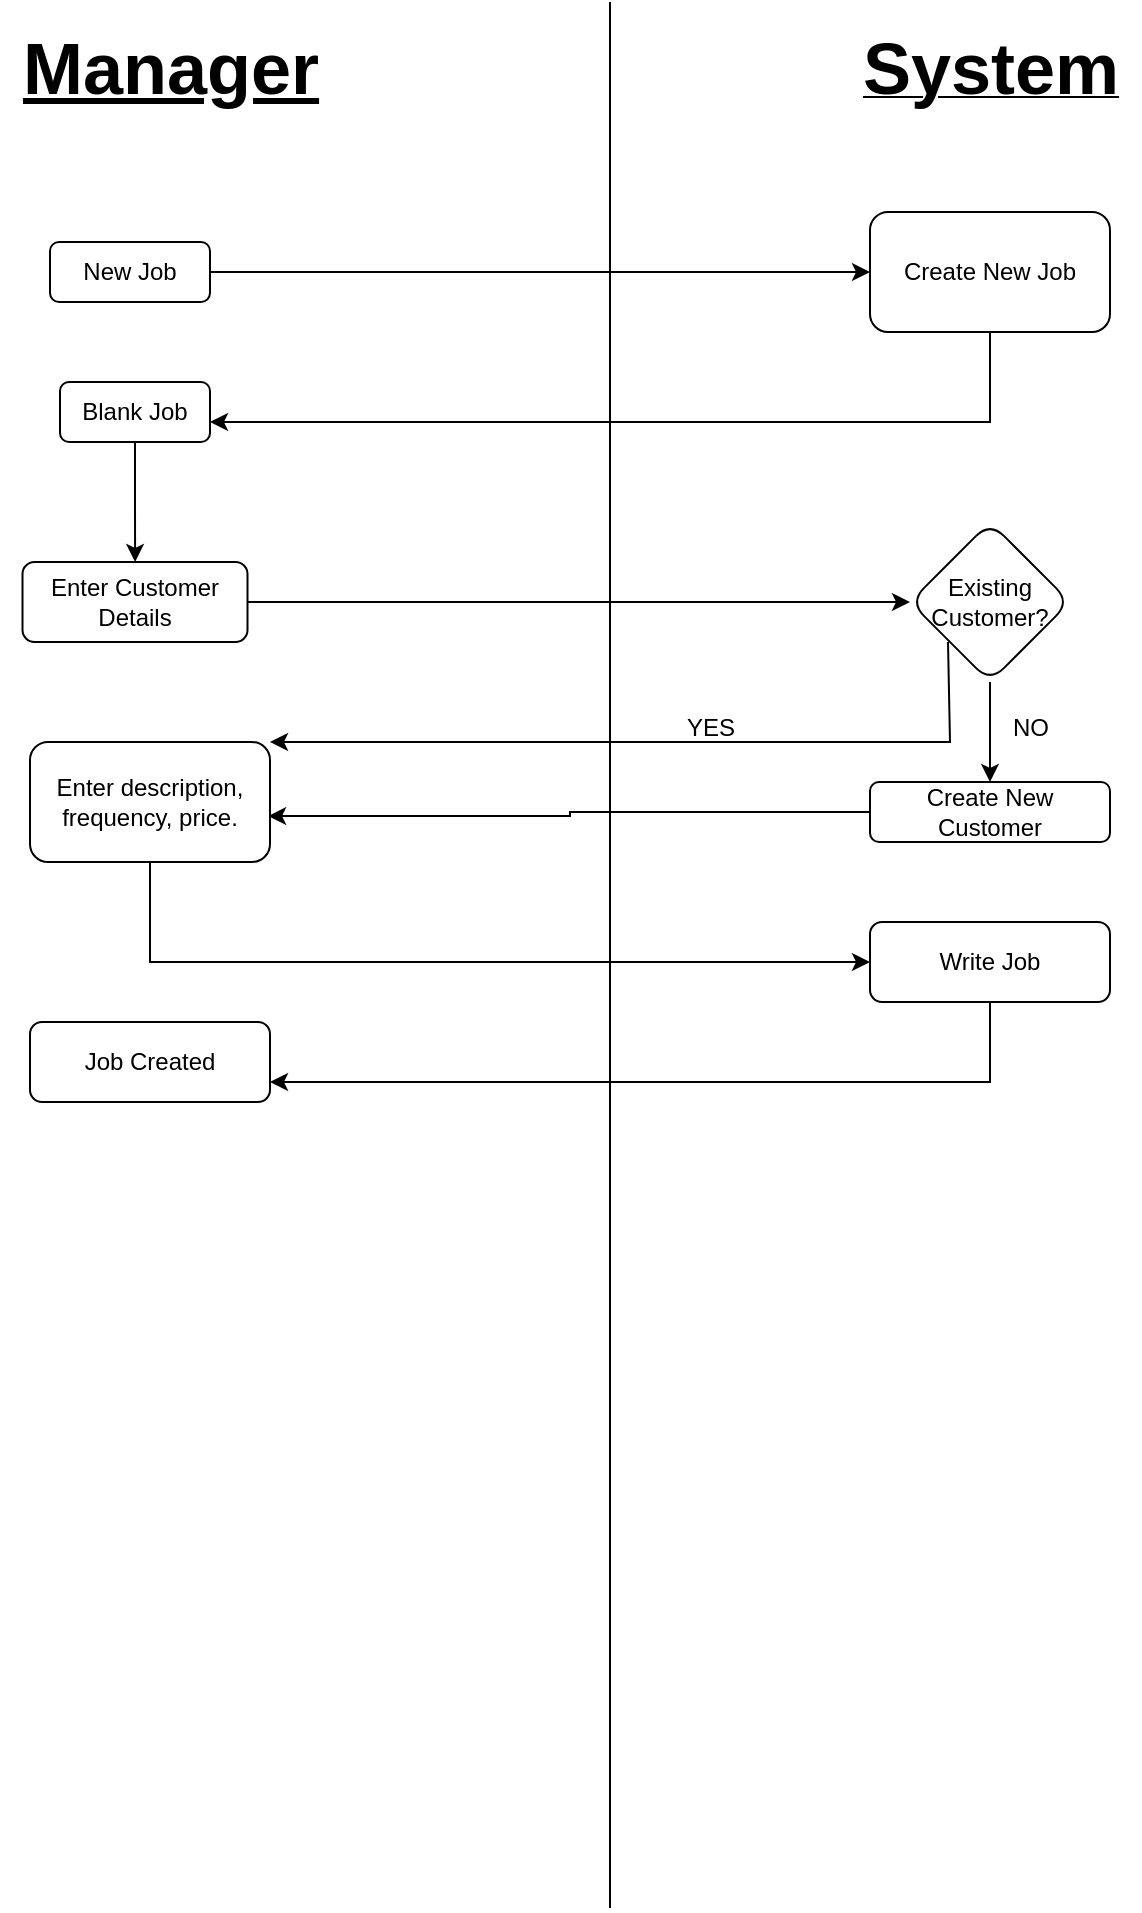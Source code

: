 <mxfile version="24.7.17">
  <diagram id="C5RBs43oDa-KdzZeNtuy" name="Page-1">
    <mxGraphModel dx="1434" dy="782" grid="1" gridSize="10" guides="1" tooltips="1" connect="1" arrows="1" fold="1" page="1" pageScale="1" pageWidth="827" pageHeight="1169" math="0" shadow="0">
      <root>
        <mxCell id="WIyWlLk6GJQsqaUBKTNV-0" />
        <mxCell id="WIyWlLk6GJQsqaUBKTNV-1" parent="WIyWlLk6GJQsqaUBKTNV-0" />
        <mxCell id="vJepG9H-DPYFJKu3vZ0g-0" value="&lt;font style=&quot;font-size: 36px;&quot;&gt;&lt;b&gt;&lt;u&gt;Manager&lt;/u&gt;&lt;/b&gt;&lt;/font&gt;" style="text;html=1;align=center;verticalAlign=middle;resizable=0;points=[];autosize=1;strokeColor=none;fillColor=none;" vertex="1" parent="WIyWlLk6GJQsqaUBKTNV-1">
          <mxGeometry x="95" y="3" width="170" height="60" as="geometry" />
        </mxCell>
        <mxCell id="vJepG9H-DPYFJKu3vZ0g-1" value="&lt;b&gt;&lt;u&gt;&lt;font style=&quot;font-size: 36px;&quot;&gt;System&lt;/font&gt;&lt;/u&gt;&lt;/b&gt;" style="text;html=1;align=center;verticalAlign=middle;resizable=0;points=[];autosize=1;strokeColor=none;fillColor=none;" vertex="1" parent="WIyWlLk6GJQsqaUBKTNV-1">
          <mxGeometry x="515" y="3" width="150" height="60" as="geometry" />
        </mxCell>
        <mxCell id="vJepG9H-DPYFJKu3vZ0g-3" value="" style="endArrow=none;html=1;rounded=0;" edge="1" parent="WIyWlLk6GJQsqaUBKTNV-1">
          <mxGeometry width="50" height="50" relative="1" as="geometry">
            <mxPoint x="400" y="953" as="sourcePoint" />
            <mxPoint x="400" as="targetPoint" />
          </mxGeometry>
        </mxCell>
        <mxCell id="vJepG9H-DPYFJKu3vZ0g-5" style="edgeStyle=orthogonalEdgeStyle;rounded=0;orthogonalLoop=1;jettySize=auto;html=1;exitX=1;exitY=0.5;exitDx=0;exitDy=0;" edge="1" parent="WIyWlLk6GJQsqaUBKTNV-1" source="vJepG9H-DPYFJKu3vZ0g-4">
          <mxGeometry relative="1" as="geometry">
            <mxPoint x="530" y="135" as="targetPoint" />
          </mxGeometry>
        </mxCell>
        <mxCell id="vJepG9H-DPYFJKu3vZ0g-4" value="New Job" style="rounded=1;whiteSpace=wrap;html=1;" vertex="1" parent="WIyWlLk6GJQsqaUBKTNV-1">
          <mxGeometry x="120" y="120" width="80" height="30" as="geometry" />
        </mxCell>
        <mxCell id="vJepG9H-DPYFJKu3vZ0g-7" style="edgeStyle=orthogonalEdgeStyle;rounded=0;orthogonalLoop=1;jettySize=auto;html=1;" edge="1" parent="WIyWlLk6GJQsqaUBKTNV-1" source="vJepG9H-DPYFJKu3vZ0g-6">
          <mxGeometry relative="1" as="geometry">
            <mxPoint x="200" y="210" as="targetPoint" />
            <Array as="points">
              <mxPoint x="590" y="210" />
            </Array>
          </mxGeometry>
        </mxCell>
        <mxCell id="vJepG9H-DPYFJKu3vZ0g-6" value="Create New Job" style="rounded=1;whiteSpace=wrap;html=1;" vertex="1" parent="WIyWlLk6GJQsqaUBKTNV-1">
          <mxGeometry x="530" y="105" width="120" height="60" as="geometry" />
        </mxCell>
        <mxCell id="vJepG9H-DPYFJKu3vZ0g-10" value="" style="edgeStyle=orthogonalEdgeStyle;rounded=0;orthogonalLoop=1;jettySize=auto;html=1;" edge="1" parent="WIyWlLk6GJQsqaUBKTNV-1" source="vJepG9H-DPYFJKu3vZ0g-8" target="vJepG9H-DPYFJKu3vZ0g-9">
          <mxGeometry relative="1" as="geometry" />
        </mxCell>
        <mxCell id="vJepG9H-DPYFJKu3vZ0g-8" value="Blank Job" style="rounded=1;whiteSpace=wrap;html=1;" vertex="1" parent="WIyWlLk6GJQsqaUBKTNV-1">
          <mxGeometry x="125" y="190" width="75" height="30" as="geometry" />
        </mxCell>
        <mxCell id="vJepG9H-DPYFJKu3vZ0g-12" value="" style="edgeStyle=orthogonalEdgeStyle;rounded=0;orthogonalLoop=1;jettySize=auto;html=1;" edge="1" parent="WIyWlLk6GJQsqaUBKTNV-1" source="vJepG9H-DPYFJKu3vZ0g-9" target="vJepG9H-DPYFJKu3vZ0g-11">
          <mxGeometry relative="1" as="geometry" />
        </mxCell>
        <mxCell id="vJepG9H-DPYFJKu3vZ0g-9" value="Enter Customer Details" style="rounded=1;whiteSpace=wrap;html=1;" vertex="1" parent="WIyWlLk6GJQsqaUBKTNV-1">
          <mxGeometry x="106.25" y="280" width="112.5" height="40" as="geometry" />
        </mxCell>
        <mxCell id="vJepG9H-DPYFJKu3vZ0g-19" style="edgeStyle=orthogonalEdgeStyle;rounded=0;orthogonalLoop=1;jettySize=auto;html=1;exitX=0.5;exitY=1;exitDx=0;exitDy=0;" edge="1" parent="WIyWlLk6GJQsqaUBKTNV-1" source="vJepG9H-DPYFJKu3vZ0g-11">
          <mxGeometry relative="1" as="geometry">
            <mxPoint x="590" y="390" as="targetPoint" />
          </mxGeometry>
        </mxCell>
        <mxCell id="vJepG9H-DPYFJKu3vZ0g-11" value="Existing Customer?" style="rhombus;whiteSpace=wrap;html=1;rounded=1;" vertex="1" parent="WIyWlLk6GJQsqaUBKTNV-1">
          <mxGeometry x="550" y="260" width="80" height="80" as="geometry" />
        </mxCell>
        <mxCell id="vJepG9H-DPYFJKu3vZ0g-20" style="edgeStyle=orthogonalEdgeStyle;rounded=0;orthogonalLoop=1;jettySize=auto;html=1;entryX=0.992;entryY=0.617;entryDx=0;entryDy=0;entryPerimeter=0;" edge="1" parent="WIyWlLk6GJQsqaUBKTNV-1" source="vJepG9H-DPYFJKu3vZ0g-15" target="vJepG9H-DPYFJKu3vZ0g-21">
          <mxGeometry relative="1" as="geometry">
            <mxPoint x="240" y="405" as="targetPoint" />
          </mxGeometry>
        </mxCell>
        <mxCell id="vJepG9H-DPYFJKu3vZ0g-15" value="Create New Customer" style="rounded=1;whiteSpace=wrap;html=1;" vertex="1" parent="WIyWlLk6GJQsqaUBKTNV-1">
          <mxGeometry x="530" y="390" width="120" height="30" as="geometry" />
        </mxCell>
        <mxCell id="vJepG9H-DPYFJKu3vZ0g-17" value="NO" style="text;html=1;align=center;verticalAlign=middle;resizable=0;points=[];autosize=1;strokeColor=none;fillColor=none;" vertex="1" parent="WIyWlLk6GJQsqaUBKTNV-1">
          <mxGeometry x="590" y="348" width="40" height="30" as="geometry" />
        </mxCell>
        <mxCell id="vJepG9H-DPYFJKu3vZ0g-21" value="Enter description, frequency, price. " style="rounded=1;whiteSpace=wrap;html=1;" vertex="1" parent="WIyWlLk6GJQsqaUBKTNV-1">
          <mxGeometry x="110" y="370" width="120" height="60" as="geometry" />
        </mxCell>
        <mxCell id="vJepG9H-DPYFJKu3vZ0g-22" value="" style="endArrow=classic;html=1;rounded=0;entryX=1;entryY=0;entryDx=0;entryDy=0;" edge="1" parent="WIyWlLk6GJQsqaUBKTNV-1" target="vJepG9H-DPYFJKu3vZ0g-21">
          <mxGeometry width="50" height="50" relative="1" as="geometry">
            <mxPoint x="569" y="320" as="sourcePoint" />
            <mxPoint x="230" y="323" as="targetPoint" />
            <Array as="points">
              <mxPoint x="570" y="370" />
            </Array>
          </mxGeometry>
        </mxCell>
        <mxCell id="vJepG9H-DPYFJKu3vZ0g-23" value="YES" style="text;html=1;align=center;verticalAlign=middle;resizable=0;points=[];autosize=1;strokeColor=none;fillColor=none;" vertex="1" parent="WIyWlLk6GJQsqaUBKTNV-1">
          <mxGeometry x="425" y="348" width="50" height="30" as="geometry" />
        </mxCell>
        <mxCell id="vJepG9H-DPYFJKu3vZ0g-24" value="" style="endArrow=classic;html=1;rounded=0;exitX=0.5;exitY=1;exitDx=0;exitDy=0;" edge="1" parent="WIyWlLk6GJQsqaUBKTNV-1" source="vJepG9H-DPYFJKu3vZ0g-21">
          <mxGeometry width="50" height="50" relative="1" as="geometry">
            <mxPoint x="190" y="520" as="sourcePoint" />
            <mxPoint x="530" y="480" as="targetPoint" />
            <Array as="points">
              <mxPoint x="170" y="480" />
            </Array>
          </mxGeometry>
        </mxCell>
        <mxCell id="vJepG9H-DPYFJKu3vZ0g-26" style="edgeStyle=orthogonalEdgeStyle;rounded=0;orthogonalLoop=1;jettySize=auto;html=1;" edge="1" parent="WIyWlLk6GJQsqaUBKTNV-1" source="vJepG9H-DPYFJKu3vZ0g-25">
          <mxGeometry relative="1" as="geometry">
            <mxPoint x="230" y="540" as="targetPoint" />
            <Array as="points">
              <mxPoint x="590" y="540" />
            </Array>
          </mxGeometry>
        </mxCell>
        <mxCell id="vJepG9H-DPYFJKu3vZ0g-25" value="Write Job" style="rounded=1;whiteSpace=wrap;html=1;" vertex="1" parent="WIyWlLk6GJQsqaUBKTNV-1">
          <mxGeometry x="530" y="460" width="120" height="40" as="geometry" />
        </mxCell>
        <mxCell id="vJepG9H-DPYFJKu3vZ0g-27" value="Job Created" style="rounded=1;whiteSpace=wrap;html=1;" vertex="1" parent="WIyWlLk6GJQsqaUBKTNV-1">
          <mxGeometry x="110" y="510" width="120" height="40" as="geometry" />
        </mxCell>
      </root>
    </mxGraphModel>
  </diagram>
</mxfile>
